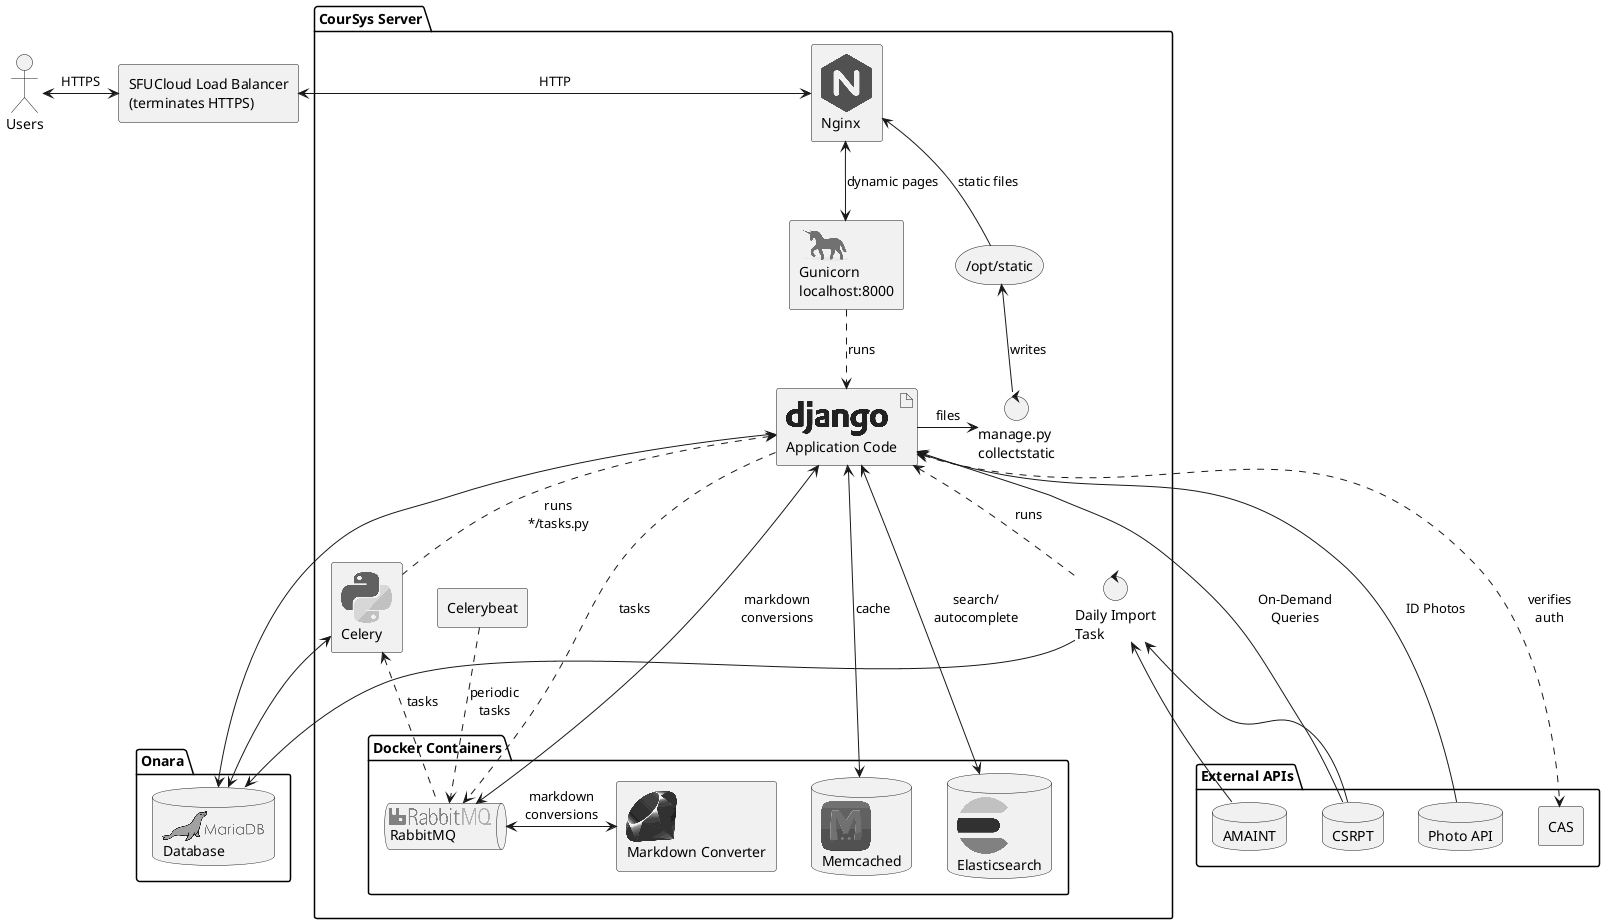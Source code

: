 ' To generate diagram:
' sudo apt install plantuml
' plantuml arch.puml 

' https://github.com/plantuml/plantuml-stdlib/tree/master/logos

@startuml

!include <logos/nginx>
!include <logos/gunicorn>
!include <logos/django>
!include <logos/rabbitmq>
!include <logos/ruby>
!include <logos/python>
!include <logos/rabbitmq>
!include <logos/memcached>
!include <logos/elasticsearch>
!include <logos/mariadb>

actor Users as users

agent "SFUCloud Load Balancer\n(terminates HTTPS)" as lb

users <-> lb : HTTPS

package "CourSys Server" {
    agent "<$nginx>\nNginx" as nginx
    agent "<$gunicorn>\nGunicorn\nlocalhost:8000" as gunicorn
    artifact "<$django>\nApplication Code" as django
    
    agent "<$python>\nCelery" as celery
    agent "Celerybeat" as celerybeat
    
    control "Daily Import\nTask" as import
    storage "/opt/static" as static
    control "manage.py\ncollectstatic" as collectstatic
    
    package "Docker Containers" {
        queue "<$rabbitmq>\nRabbitMQ" as rabbitmq
        agent "<$ruby>\nMarkdown Converter" as markdown
        database "<$memcached>\nMemcached" as memcached
        database "<$elasticsearch>\nElasticsearch" as elasticsearch
    }

    nginx <--> gunicorn : dynamic pages
    static <-- collectstatic : "writes"
    nginx <-- static : static files
    django -> collectstatic : files

    gunicorn ..> django : runs
    django <.. celery : "runs\n~*/tasks.py"

    'celery .> import : task
    django <.. import : runs
    
    django ..> rabbitmq : tasks
    django <--> rabbitmq : markdown\nconversions
    celery <.. rabbitmq : tasks
    django <--> memcached : cache
    rabbitmq <-> markdown : markdown\nconversions
    django <--> elasticsearch : search/\nautocomplete
    celerybeat ..> rabbitmq : periodic\ntasks
}

package "Onara" {
    database "<$mariadb>\nDatabase" as db
}

nginx <-> lb : HTTP
django <-> db
celery <--> db
import --> db

package "External APIs" {
    database "CSRPT" as csrpt
    agent "CAS" as cas
    database "Photo API" as photo
    database "AMAINT" as amaint
}

import <-- csrpt
django <-- csrpt : On-Demand\nQueries
django <..> cas : verifies\nauth
django <-- photo : ID Photos
import <-- amaint


@enduml
